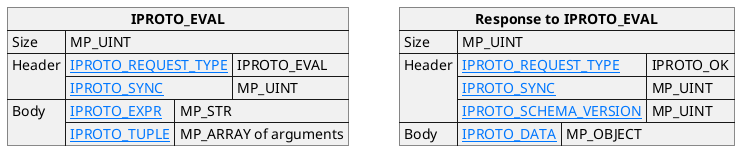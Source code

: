 @startuml

skinparam {
    HyperlinkColor #0077FF
    FontColor #313131
    BorderColor #313131
    BackgroundColor transparent
}

json "**IPROTO_EVAL**" as eval_request {
    "Size": "MP_UINT",
    "Header": {
      "[[https://tarantool.io/en/doc/latest/dev_guide/internals/iproto/keys IPROTO_REQUEST_TYPE]]": "IPROTO_EVAL",
      "[[https://tarantool.io/en/doc/latest/dev_guide/internals/iproto/keys IPROTO_SYNC]]": "MP_UINT"
    },
    "Body": {
      "[[https://tarantool.io/en/doc/latest/dev_guide/internals/iproto/keys IPROTO_EXPR]]": "MP_STR",
      "[[https://tarantool.io/en/doc/latest/dev_guide/internals/iproto/keys IPROTO_TUPLE]]": "MP_ARRAY of arguments"
    }
}

json "**Response to IPROTO_EVAL**" as eval_response {
    "Size": "MP_UINT",
    "Header": {
      "[[https://tarantool.io/en/doc/latest/dev_guide/internals/iproto/keys IPROTO_REQUEST_TYPE]]": "IPROTO_OK",
      "[[https://tarantool.io/en/doc/latest/dev_guide/internals/iproto/keys IPROTO_SYNC]]": "MP_UINT",
      "[[https://tarantool.io/en/doc/latest/dev_guide/internals/iproto/keys IPROTO_SCHEMA_VERSION]]": "MP_UINT"
    },
    "Body": {
      "[[https://tarantool.io/en/doc/latest/dev_guide/internals/iproto/keys IPROTO_DATA]]": "MP_OBJECT"
    }
}

@enduml
